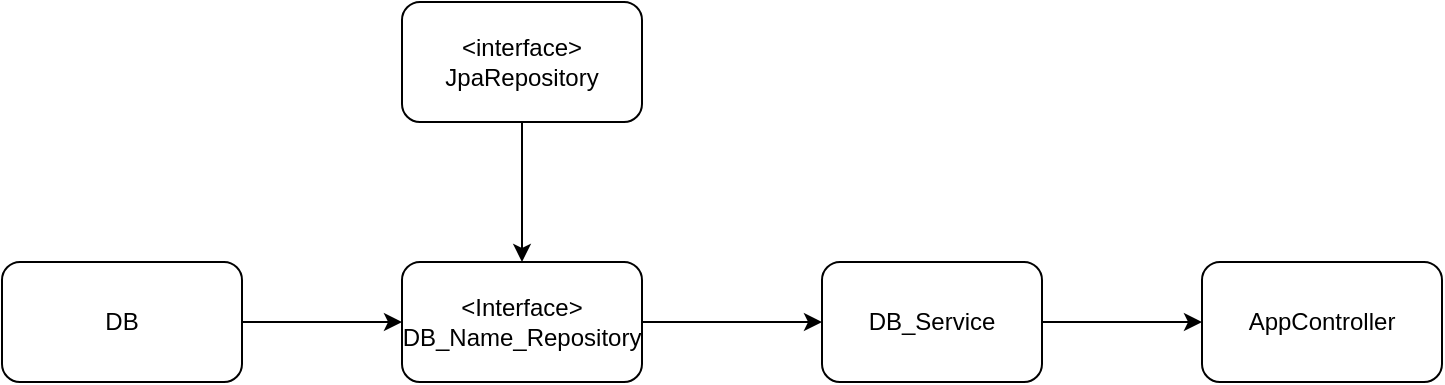 <mxfile version="13.8.8" type="github">
  <diagram id="YPQQsxZ7Voc7GXTDiuSb" name="Page-1">
    <mxGraphModel dx="786" dy="514" grid="1" gridSize="10" guides="1" tooltips="1" connect="1" arrows="1" fold="1" page="1" pageScale="1" pageWidth="850" pageHeight="1100" math="0" shadow="0">
      <root>
        <mxCell id="0" />
        <mxCell id="1" parent="0" />
        <mxCell id="o7PwPkeCVYaqXk9FkGq4-14" style="edgeStyle=orthogonalEdgeStyle;rounded=0;orthogonalLoop=1;jettySize=auto;html=1;exitX=1;exitY=0.5;exitDx=0;exitDy=0;entryX=0;entryY=0.5;entryDx=0;entryDy=0;" edge="1" parent="1" source="o7PwPkeCVYaqXk9FkGq4-1" target="o7PwPkeCVYaqXk9FkGq4-10">
          <mxGeometry relative="1" as="geometry" />
        </mxCell>
        <mxCell id="o7PwPkeCVYaqXk9FkGq4-1" value="DB" style="rounded=1;whiteSpace=wrap;html=1;" vertex="1" parent="1">
          <mxGeometry x="40" y="230" width="120" height="60" as="geometry" />
        </mxCell>
        <mxCell id="o7PwPkeCVYaqXk9FkGq4-16" style="edgeStyle=orthogonalEdgeStyle;rounded=0;orthogonalLoop=1;jettySize=auto;html=1;exitX=1;exitY=0.5;exitDx=0;exitDy=0;entryX=0;entryY=0.5;entryDx=0;entryDy=0;" edge="1" parent="1" source="o7PwPkeCVYaqXk9FkGq4-10" target="o7PwPkeCVYaqXk9FkGq4-11">
          <mxGeometry relative="1" as="geometry" />
        </mxCell>
        <mxCell id="o7PwPkeCVYaqXk9FkGq4-10" value="&amp;lt;Interface&amp;gt;&lt;br&gt;DB_Name_Repository" style="rounded=1;whiteSpace=wrap;html=1;" vertex="1" parent="1">
          <mxGeometry x="240" y="230" width="120" height="60" as="geometry" />
        </mxCell>
        <mxCell id="o7PwPkeCVYaqXk9FkGq4-17" style="edgeStyle=orthogonalEdgeStyle;rounded=0;orthogonalLoop=1;jettySize=auto;html=1;entryX=0;entryY=0.5;entryDx=0;entryDy=0;" edge="1" parent="1" source="o7PwPkeCVYaqXk9FkGq4-11" target="o7PwPkeCVYaqXk9FkGq4-13">
          <mxGeometry relative="1" as="geometry" />
        </mxCell>
        <mxCell id="o7PwPkeCVYaqXk9FkGq4-11" value="DB_Service" style="rounded=1;whiteSpace=wrap;html=1;" vertex="1" parent="1">
          <mxGeometry x="450" y="230" width="110" height="60" as="geometry" />
        </mxCell>
        <mxCell id="o7PwPkeCVYaqXk9FkGq4-15" style="edgeStyle=orthogonalEdgeStyle;rounded=0;orthogonalLoop=1;jettySize=auto;html=1;exitX=0.5;exitY=1;exitDx=0;exitDy=0;entryX=0.5;entryY=0;entryDx=0;entryDy=0;" edge="1" parent="1" source="o7PwPkeCVYaqXk9FkGq4-12" target="o7PwPkeCVYaqXk9FkGq4-10">
          <mxGeometry relative="1" as="geometry" />
        </mxCell>
        <mxCell id="o7PwPkeCVYaqXk9FkGq4-12" value="&amp;lt;interface&amp;gt;&lt;br&gt;JpaRepository" style="rounded=1;whiteSpace=wrap;html=1;" vertex="1" parent="1">
          <mxGeometry x="240" y="100" width="120" height="60" as="geometry" />
        </mxCell>
        <mxCell id="o7PwPkeCVYaqXk9FkGq4-13" value="AppController" style="rounded=1;whiteSpace=wrap;html=1;" vertex="1" parent="1">
          <mxGeometry x="640" y="230" width="120" height="60" as="geometry" />
        </mxCell>
      </root>
    </mxGraphModel>
  </diagram>
</mxfile>
